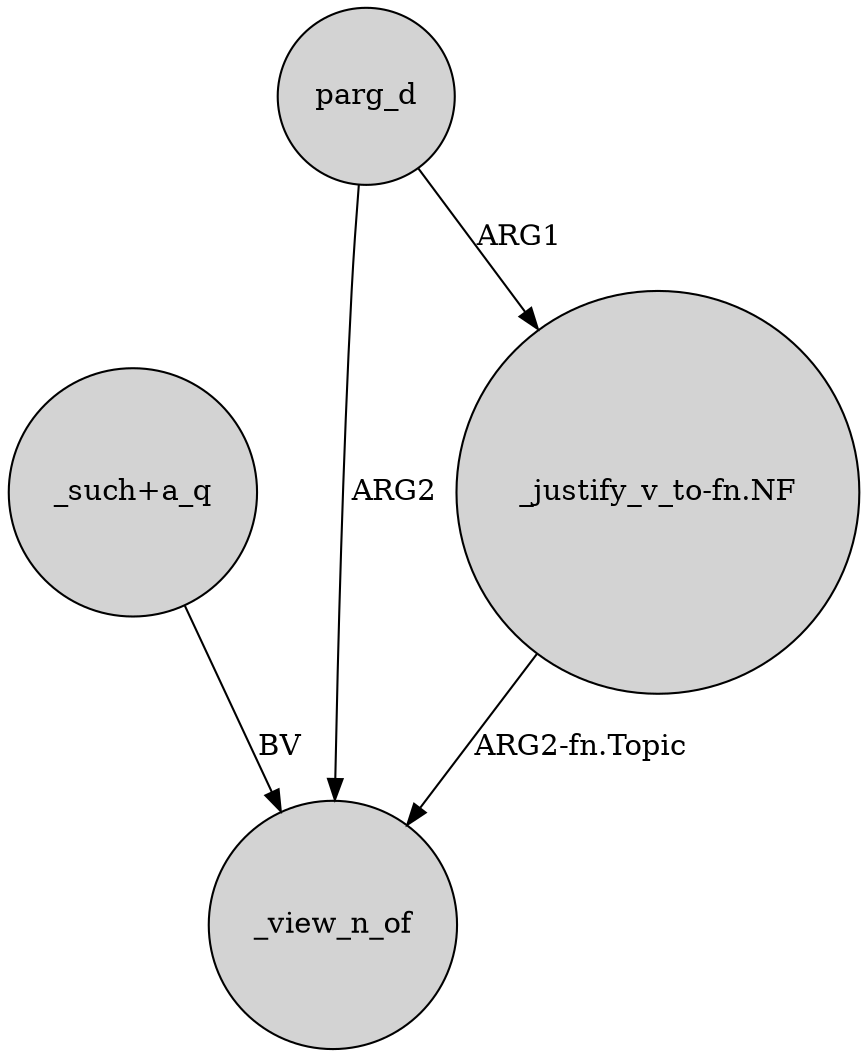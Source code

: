 digraph {
	node [shape=circle style=filled]
	"_such+a_q" -> _view_n_of [label=BV]
	parg_d -> _view_n_of [label=ARG2]
	"_justify_v_to-fn.NF" -> _view_n_of [label="ARG2-fn.Topic"]
	parg_d -> "_justify_v_to-fn.NF" [label=ARG1]
}

